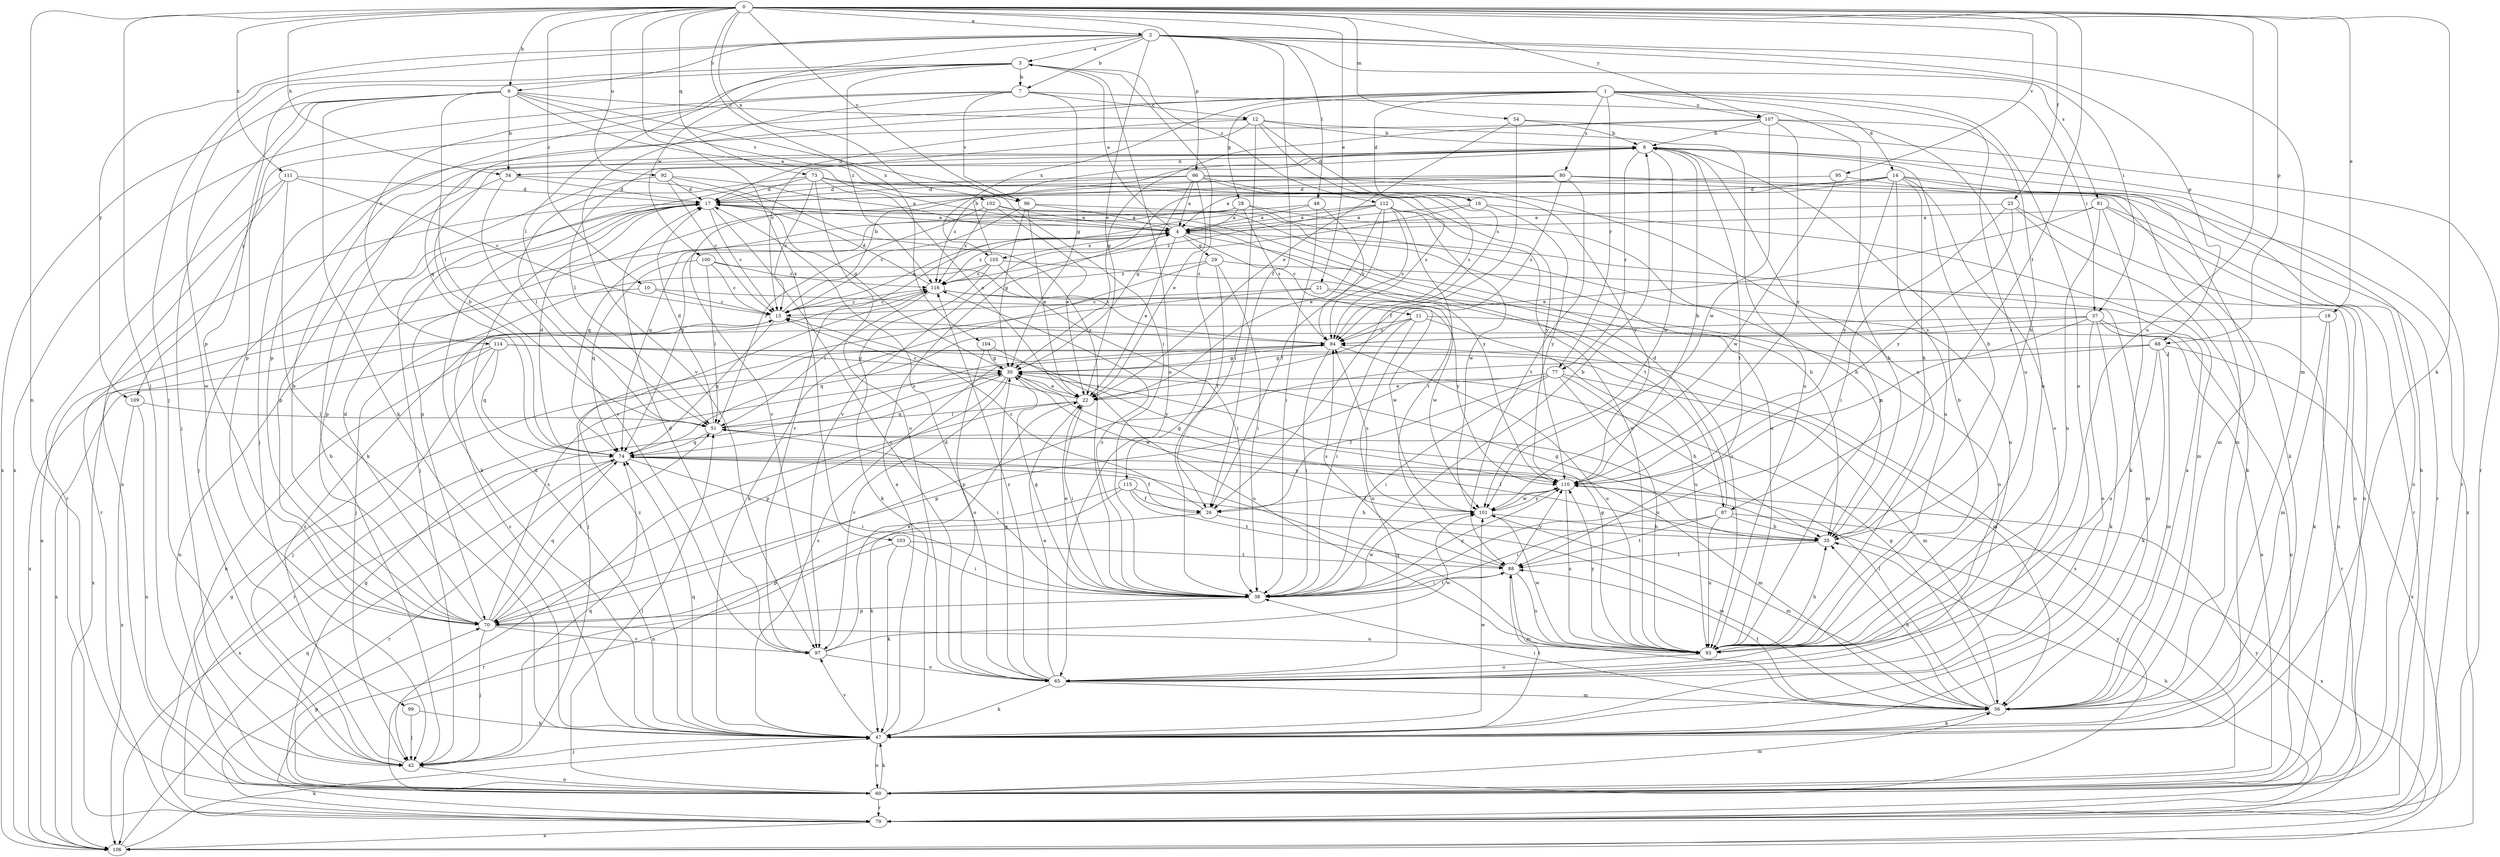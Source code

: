 strict digraph  {
0;
1;
2;
3;
4;
6;
7;
8;
10;
11;
12;
13;
14;
16;
17;
18;
21;
22;
23;
26;
28;
29;
30;
34;
35;
37;
38;
42;
47;
48;
51;
54;
56;
60;
65;
66;
68;
70;
73;
74;
77;
79;
80;
81;
84;
87;
88;
92;
93;
95;
96;
97;
99;
100;
101;
102;
103;
104;
105;
106;
107;
109;
110;
111;
112;
114;
115;
116;
0 -> 2  [label=a];
0 -> 6  [label=b];
0 -> 10  [label=c];
0 -> 18  [label=e];
0 -> 21  [label=e];
0 -> 23  [label=f];
0 -> 34  [label=h];
0 -> 42  [label=j];
0 -> 47  [label=k];
0 -> 54  [label=m];
0 -> 60  [label=n];
0 -> 66  [label=p];
0 -> 68  [label=p];
0 -> 73  [label=q];
0 -> 87  [label=t];
0 -> 92  [label=u];
0 -> 93  [label=u];
0 -> 95  [label=v];
0 -> 96  [label=v];
0 -> 102  [label=x];
0 -> 103  [label=x];
0 -> 104  [label=x];
0 -> 107  [label=y];
0 -> 111  [label=z];
1 -> 14  [label=d];
1 -> 16  [label=d];
1 -> 28  [label=g];
1 -> 37  [label=i];
1 -> 65  [label=o];
1 -> 74  [label=q];
1 -> 77  [label=r];
1 -> 80  [label=s];
1 -> 93  [label=u];
1 -> 105  [label=x];
1 -> 107  [label=y];
1 -> 109  [label=y];
2 -> 3  [label=a];
2 -> 6  [label=b];
2 -> 7  [label=b];
2 -> 22  [label=e];
2 -> 26  [label=f];
2 -> 37  [label=i];
2 -> 42  [label=j];
2 -> 48  [label=l];
2 -> 51  [label=l];
2 -> 56  [label=m];
2 -> 68  [label=p];
2 -> 81  [label=s];
2 -> 109  [label=y];
3 -> 7  [label=b];
3 -> 65  [label=o];
3 -> 70  [label=p];
3 -> 99  [label=w];
3 -> 100  [label=w];
3 -> 112  [label=z];
3 -> 114  [label=z];
3 -> 115  [label=z];
3 -> 116  [label=z];
4 -> 3  [label=a];
4 -> 11  [label=c];
4 -> 22  [label=e];
4 -> 29  [label=g];
4 -> 87  [label=t];
4 -> 105  [label=x];
4 -> 116  [label=z];
6 -> 4  [label=a];
6 -> 12  [label=c];
6 -> 34  [label=h];
6 -> 38  [label=i];
6 -> 42  [label=j];
6 -> 47  [label=k];
6 -> 51  [label=l];
6 -> 70  [label=p];
6 -> 96  [label=v];
6 -> 106  [label=x];
7 -> 12  [label=c];
7 -> 30  [label=g];
7 -> 70  [label=p];
7 -> 93  [label=u];
7 -> 96  [label=v];
7 -> 97  [label=v];
7 -> 106  [label=x];
8 -> 34  [label=h];
8 -> 51  [label=l];
8 -> 77  [label=r];
8 -> 79  [label=r];
8 -> 88  [label=t];
8 -> 93  [label=u];
8 -> 101  [label=w];
10 -> 13  [label=c];
10 -> 106  [label=x];
10 -> 110  [label=y];
11 -> 38  [label=i];
11 -> 60  [label=n];
11 -> 65  [label=o];
11 -> 84  [label=s];
11 -> 93  [label=u];
11 -> 106  [label=x];
12 -> 8  [label=b];
12 -> 13  [label=c];
12 -> 16  [label=d];
12 -> 17  [label=d];
12 -> 38  [label=i];
12 -> 84  [label=s];
12 -> 93  [label=u];
13 -> 4  [label=a];
13 -> 8  [label=b];
13 -> 60  [label=n];
13 -> 74  [label=q];
13 -> 84  [label=s];
13 -> 116  [label=z];
14 -> 4  [label=a];
14 -> 17  [label=d];
14 -> 35  [label=h];
14 -> 56  [label=m];
14 -> 60  [label=n];
14 -> 65  [label=o];
14 -> 93  [label=u];
14 -> 97  [label=v];
14 -> 110  [label=y];
16 -> 4  [label=a];
16 -> 56  [label=m];
16 -> 74  [label=q];
16 -> 110  [label=y];
17 -> 4  [label=a];
17 -> 13  [label=c];
17 -> 47  [label=k];
17 -> 65  [label=o];
17 -> 70  [label=p];
17 -> 79  [label=r];
17 -> 110  [label=y];
18 -> 47  [label=k];
18 -> 56  [label=m];
18 -> 84  [label=s];
21 -> 13  [label=c];
21 -> 42  [label=j];
21 -> 65  [label=o];
21 -> 101  [label=w];
22 -> 13  [label=c];
22 -> 38  [label=i];
22 -> 42  [label=j];
22 -> 51  [label=l];
23 -> 4  [label=a];
23 -> 38  [label=i];
23 -> 47  [label=k];
23 -> 60  [label=n];
23 -> 110  [label=y];
26 -> 13  [label=c];
26 -> 56  [label=m];
26 -> 79  [label=r];
28 -> 4  [label=a];
28 -> 35  [label=h];
28 -> 65  [label=o];
28 -> 70  [label=p];
28 -> 74  [label=q];
28 -> 84  [label=s];
29 -> 26  [label=f];
29 -> 38  [label=i];
29 -> 47  [label=k];
29 -> 60  [label=n];
29 -> 116  [label=z];
30 -> 22  [label=e];
30 -> 70  [label=p];
30 -> 74  [label=q];
30 -> 79  [label=r];
30 -> 97  [label=v];
30 -> 101  [label=w];
34 -> 17  [label=d];
34 -> 30  [label=g];
34 -> 70  [label=p];
34 -> 97  [label=v];
35 -> 8  [label=b];
35 -> 30  [label=g];
35 -> 51  [label=l];
35 -> 88  [label=t];
37 -> 47  [label=k];
37 -> 60  [label=n];
37 -> 65  [label=o];
37 -> 74  [label=q];
37 -> 79  [label=r];
37 -> 84  [label=s];
37 -> 110  [label=y];
38 -> 8  [label=b];
38 -> 22  [label=e];
38 -> 30  [label=g];
38 -> 70  [label=p];
38 -> 88  [label=t];
38 -> 101  [label=w];
38 -> 110  [label=y];
38 -> 116  [label=z];
42 -> 8  [label=b];
42 -> 60  [label=n];
42 -> 74  [label=q];
42 -> 116  [label=z];
47 -> 4  [label=a];
47 -> 13  [label=c];
47 -> 17  [label=d];
47 -> 42  [label=j];
47 -> 60  [label=n];
47 -> 74  [label=q];
47 -> 84  [label=s];
47 -> 88  [label=t];
47 -> 97  [label=v];
47 -> 101  [label=w];
47 -> 116  [label=z];
48 -> 4  [label=a];
48 -> 38  [label=i];
48 -> 74  [label=q];
48 -> 84  [label=s];
51 -> 17  [label=d];
51 -> 38  [label=i];
51 -> 74  [label=q];
51 -> 84  [label=s];
54 -> 8  [label=b];
54 -> 22  [label=e];
54 -> 26  [label=f];
54 -> 79  [label=r];
56 -> 4  [label=a];
56 -> 30  [label=g];
56 -> 35  [label=h];
56 -> 38  [label=i];
56 -> 47  [label=k];
56 -> 51  [label=l];
56 -> 88  [label=t];
60 -> 8  [label=b];
60 -> 30  [label=g];
60 -> 47  [label=k];
60 -> 51  [label=l];
60 -> 56  [label=m];
60 -> 70  [label=p];
60 -> 79  [label=r];
60 -> 84  [label=s];
60 -> 110  [label=y];
65 -> 17  [label=d];
65 -> 22  [label=e];
65 -> 30  [label=g];
65 -> 47  [label=k];
65 -> 56  [label=m];
65 -> 116  [label=z];
66 -> 4  [label=a];
66 -> 17  [label=d];
66 -> 22  [label=e];
66 -> 30  [label=g];
66 -> 35  [label=h];
66 -> 42  [label=j];
66 -> 47  [label=k];
66 -> 84  [label=s];
66 -> 110  [label=y];
68 -> 30  [label=g];
68 -> 47  [label=k];
68 -> 56  [label=m];
68 -> 70  [label=p];
68 -> 93  [label=u];
68 -> 106  [label=x];
70 -> 8  [label=b];
70 -> 17  [label=d];
70 -> 42  [label=j];
70 -> 51  [label=l];
70 -> 74  [label=q];
70 -> 84  [label=s];
70 -> 93  [label=u];
70 -> 97  [label=v];
73 -> 13  [label=c];
73 -> 17  [label=d];
73 -> 22  [label=e];
73 -> 51  [label=l];
73 -> 65  [label=o];
73 -> 84  [label=s];
73 -> 110  [label=y];
74 -> 8  [label=b];
74 -> 17  [label=d];
74 -> 26  [label=f];
74 -> 38  [label=i];
74 -> 56  [label=m];
74 -> 79  [label=r];
74 -> 106  [label=x];
74 -> 110  [label=y];
77 -> 22  [label=e];
77 -> 26  [label=f];
77 -> 35  [label=h];
77 -> 38  [label=i];
77 -> 56  [label=m];
77 -> 70  [label=p];
77 -> 93  [label=u];
79 -> 30  [label=g];
79 -> 35  [label=h];
79 -> 106  [label=x];
79 -> 110  [label=y];
80 -> 17  [label=d];
80 -> 79  [label=r];
80 -> 84  [label=s];
80 -> 88  [label=t];
80 -> 97  [label=v];
80 -> 106  [label=x];
80 -> 116  [label=z];
81 -> 4  [label=a];
81 -> 22  [label=e];
81 -> 47  [label=k];
81 -> 60  [label=n];
81 -> 79  [label=r];
81 -> 93  [label=u];
84 -> 30  [label=g];
84 -> 38  [label=i];
84 -> 93  [label=u];
87 -> 17  [label=d];
87 -> 35  [label=h];
87 -> 38  [label=i];
87 -> 88  [label=t];
87 -> 93  [label=u];
87 -> 106  [label=x];
88 -> 38  [label=i];
88 -> 56  [label=m];
88 -> 84  [label=s];
88 -> 93  [label=u];
88 -> 110  [label=y];
92 -> 4  [label=a];
92 -> 13  [label=c];
92 -> 17  [label=d];
92 -> 38  [label=i];
92 -> 42  [label=j];
93 -> 8  [label=b];
93 -> 30  [label=g];
93 -> 35  [label=h];
93 -> 65  [label=o];
93 -> 74  [label=q];
93 -> 101  [label=w];
93 -> 110  [label=y];
95 -> 17  [label=d];
95 -> 56  [label=m];
95 -> 101  [label=w];
96 -> 4  [label=a];
96 -> 13  [label=c];
96 -> 22  [label=e];
96 -> 30  [label=g];
96 -> 35  [label=h];
97 -> 17  [label=d];
97 -> 22  [label=e];
97 -> 65  [label=o];
97 -> 101  [label=w];
99 -> 42  [label=j];
99 -> 47  [label=k];
100 -> 13  [label=c];
100 -> 51  [label=l];
100 -> 74  [label=q];
100 -> 84  [label=s];
100 -> 116  [label=z];
101 -> 35  [label=h];
101 -> 56  [label=m];
101 -> 84  [label=s];
101 -> 110  [label=y];
102 -> 4  [label=a];
102 -> 22  [label=e];
102 -> 51  [label=l];
102 -> 93  [label=u];
102 -> 116  [label=z];
103 -> 38  [label=i];
103 -> 47  [label=k];
103 -> 70  [label=p];
103 -> 88  [label=t];
104 -> 30  [label=g];
104 -> 65  [label=o];
104 -> 93  [label=u];
105 -> 8  [label=b];
105 -> 38  [label=i];
105 -> 42  [label=j];
105 -> 47  [label=k];
105 -> 93  [label=u];
105 -> 116  [label=z];
106 -> 4  [label=a];
106 -> 47  [label=k];
106 -> 74  [label=q];
107 -> 8  [label=b];
107 -> 30  [label=g];
107 -> 35  [label=h];
107 -> 42  [label=j];
107 -> 93  [label=u];
107 -> 101  [label=w];
107 -> 110  [label=y];
109 -> 51  [label=l];
109 -> 60  [label=n];
109 -> 106  [label=x];
110 -> 8  [label=b];
110 -> 26  [label=f];
110 -> 30  [label=g];
110 -> 93  [label=u];
110 -> 101  [label=w];
111 -> 13  [label=c];
111 -> 17  [label=d];
111 -> 47  [label=k];
111 -> 60  [label=n];
111 -> 79  [label=r];
112 -> 4  [label=a];
112 -> 22  [label=e];
112 -> 26  [label=f];
112 -> 84  [label=s];
112 -> 88  [label=t];
112 -> 93  [label=u];
112 -> 97  [label=v];
112 -> 101  [label=w];
112 -> 116  [label=z];
114 -> 30  [label=g];
114 -> 42  [label=j];
114 -> 56  [label=m];
114 -> 60  [label=n];
114 -> 74  [label=q];
114 -> 106  [label=x];
114 -> 110  [label=y];
115 -> 26  [label=f];
115 -> 35  [label=h];
115 -> 47  [label=k];
115 -> 60  [label=n];
115 -> 88  [label=t];
116 -> 13  [label=c];
116 -> 17  [label=d];
116 -> 51  [label=l];
116 -> 56  [label=m];
116 -> 101  [label=w];
}
